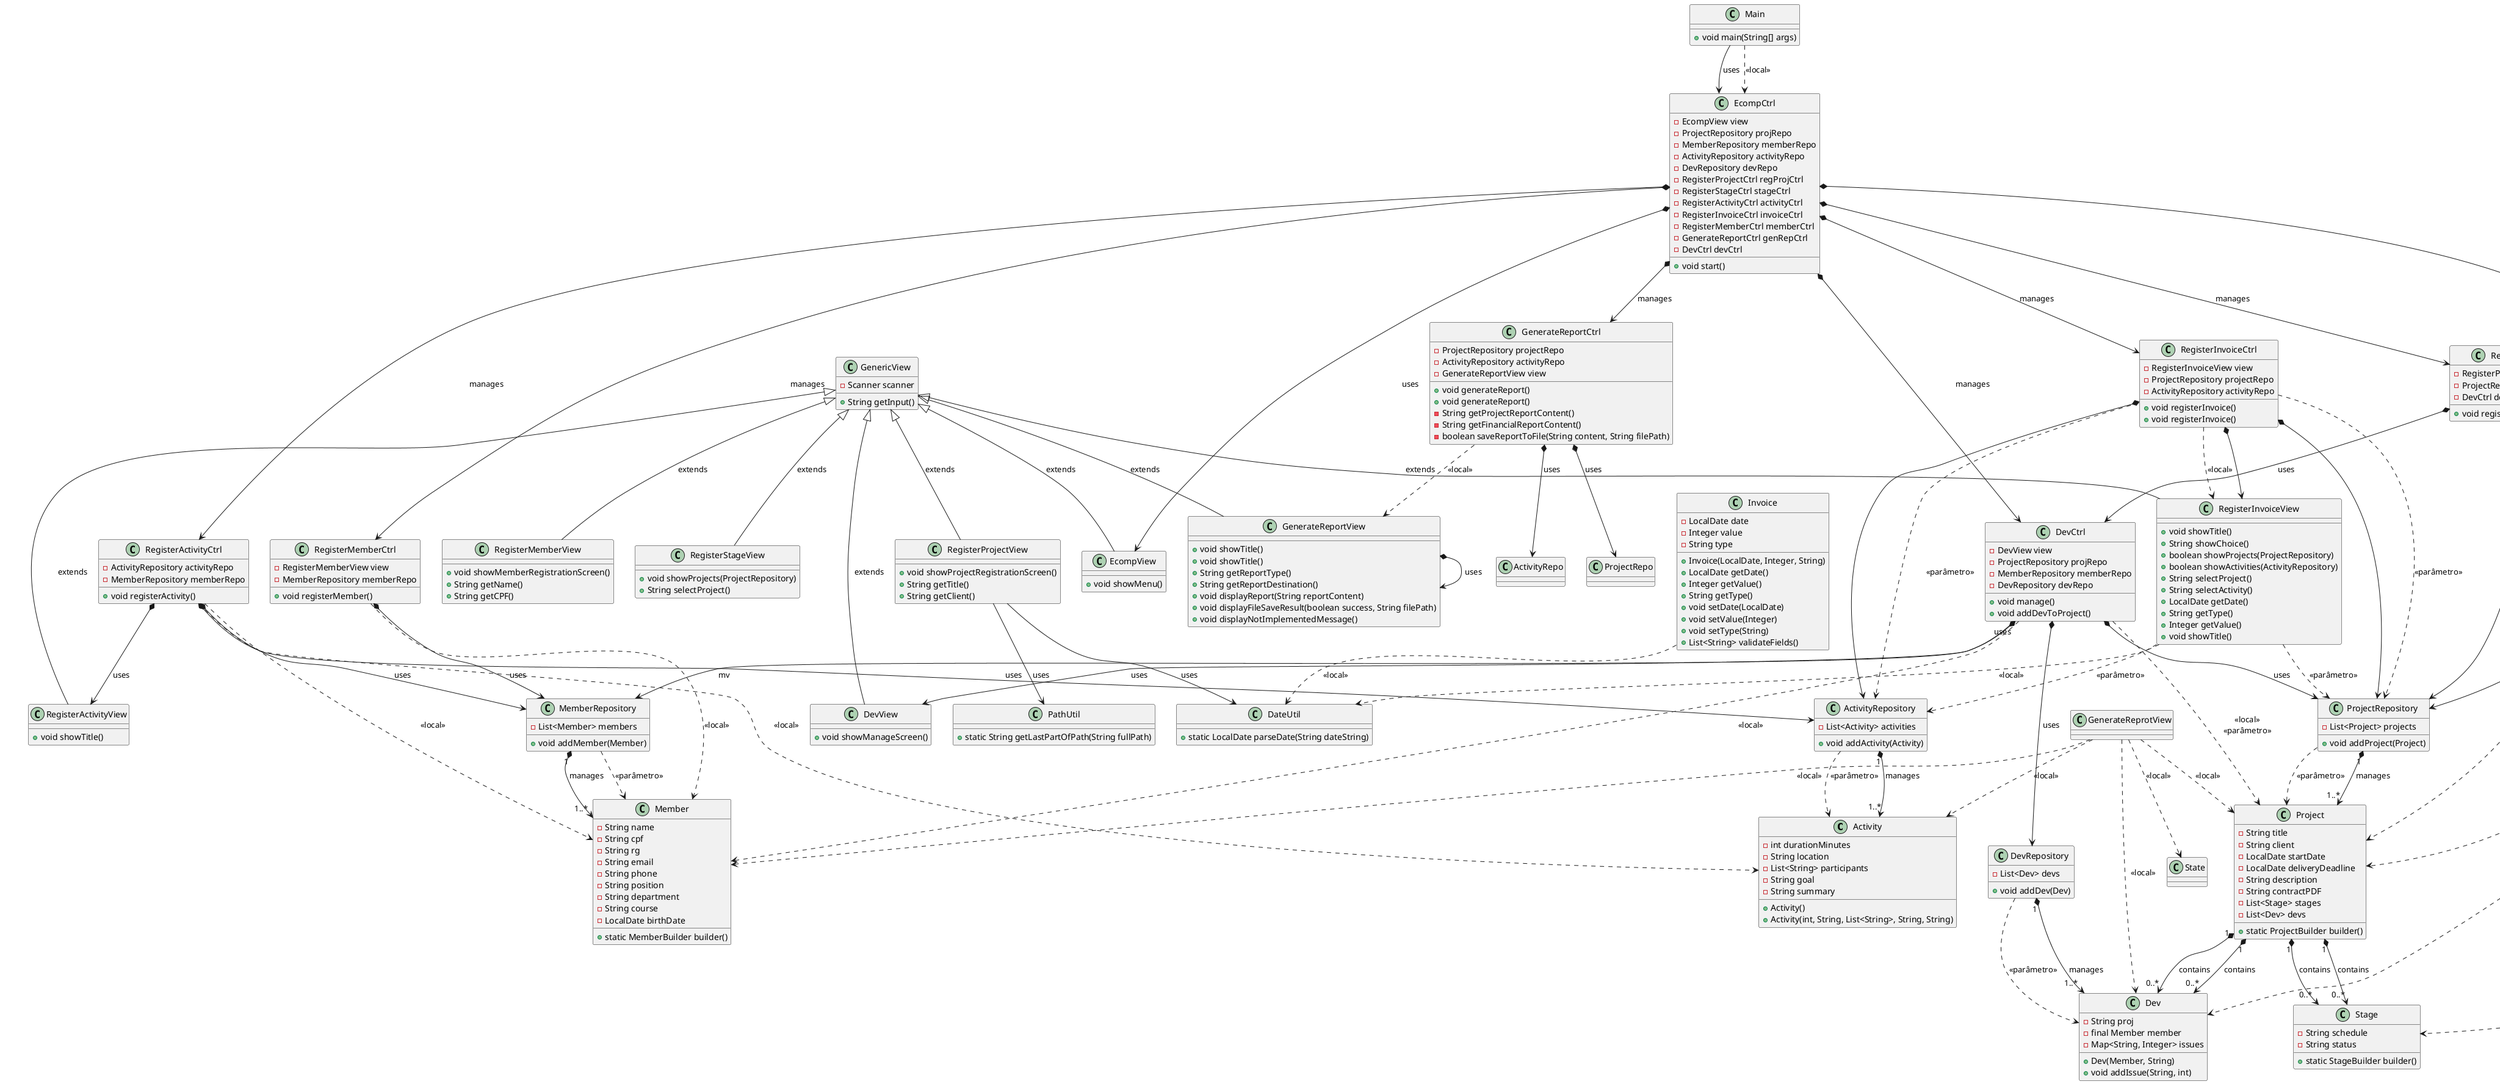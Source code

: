 @startuml
class Activity {
    - int durationMinutes
    - String location
    - List<String> participants
    - String goal
    - String summary
    + Activity()
    + Activity(int, String, List<String>, String, String)
}

class Dev {
    - String proj
    - final Member member
    - Map<String, Integer> issues
    + Dev(Member, String)
    + void addIssue(String, int)
}

class Member {
    - String name
    - String cpf
    - String rg
    - String email
    - String phone
    - String position
    - String department
    - String course
    - LocalDate birthDate
    + static MemberBuilder builder()
}

class Project {
    - String title
    - String client
    - LocalDate startDate
    - LocalDate deliveryDeadline
    - String description
    - String contractPDF
    - List<Stage> stages
    - List<Dev> devs
    + static ProjectBuilder builder()
}

class Stage {
    - String schedule
    - String status
    + static StageBuilder builder()
}

class ActivityRepository {
    - List<Activity> activities
    + void addActivity(Activity)
}

class DevRepository {
    - List<Dev> devs
    + void addDev(Dev)
}

class MemberRepository {
    - List<Member> members
    + void addMember(Member)
}

class ProjectRepository {
    - List<Project> projects
    + void addProject(Project)
}

class GenericView {
    - Scanner scanner
    + String getInput()
}

class DevView {
    + void showManageScreen()
}
class EcompView {
    + void showMenu()
}

class RegisterActivityView {
    + void showTitle()
}

class GenerateReportView {
    + void showTitle()
}

class RegisterInvoiceView {
    + void showTitle()
}

class RegisterMemberView {
    + void showMemberRegistrationScreen()
    + String getName()
    + String getCPF()
}

class RegisterProjectView {
    + void showProjectRegistrationScreen()
    + String getTitle()
    + String getClient()
}

class RegisterStageView {
    + void showProjects(ProjectRepository)
    + String selectProject()
}

class DevCtrl {
    - DevView view
    - ProjectRepository projRepo
    - MemberRepository memberRepo
    - DevRepository devRepo
    + void manage()
    + void addDevToProject()
}

class EcompCtrl {
    - EcompView view
    - ProjectRepository projRepo
    - MemberRepository memberRepo
    - ActivityRepository activityRepo
    - DevRepository devRepo
    - RegisterProjectCtrl regProjCtrl
    - RegisterStageCtrl stageCtrl
    - RegisterActivityCtrl activityCtrl
    - RegisterInvoiceCtrl invoiceCtrl
    - RegisterMemberCtrl memberCtrl
    - GenerateReportCtrl genRepCtrl
    - DevCtrl devCtrl
    + void start()
}

class GenerateReportCtrl {
    + void generateReport()
}

class RegisterActivityCtrl {
    - ActivityRepository activityRepo
    - MemberRepository memberRepo
    + void registerActivity()
}

class RegisterInvoiceCtrl {
    + void registerInvoice()
}

class RegisterMemberCtrl {
    - RegisterMemberView view
    - MemberRepository memberRepo
    + void registerMember()
}

class RegisterProjectCtrl {
    - RegisterProjectView view
    - ProjectRepository projectRepo
    - DevCtrl devCtrl
    + void registerProject()
}

class RegisterStageCtrl {
    - RegisterStageView view
    - ProjectRepository projectRepo
    + void registerStage()
}

class Main {
    + void main(String[] args)
}

class GenerateReportCtrl {
    - ProjectRepository projectRepo
    - ActivityRepository activityRepo
    - GenerateReportView view
    + void generateReport()
    - String getProjectReportContent()
    - String getFinancialReportContent()
    - boolean saveReportToFile(String content, String filePath)
}

class RegisterInvoiceCtrl {
    - RegisterInvoiceView view
    - ProjectRepository projectRepo
    - ActivityRepository activityRepo
    + void registerInvoice()
}

class GenerateReportView {
    + void showTitle()
    + String getReportType()
    + String getReportDestination()
    + void displayReport(String reportContent)
    + void displayFileSaveResult(boolean success, String filePath)
    + void displayNotImplementedMessage()
}

class RegisterInvoiceView {
    + String showChoice()
    + boolean showProjects(ProjectRepository)
    + boolean showActivities(ActivityRepository)
    + String selectProject()
    + String selectActivity()
    + LocalDate getDate()
    + String getType()
    + Integer getValue()
    + void showTitle()
}

class Invoice {
    - LocalDate date
    - Integer value
    - String type
    + Invoice(LocalDate, Integer, String)
    + LocalDate getDate()
    + Integer getValue()
    + String getType()
    + void setDate(LocalDate)
    + void setValue(Integer)
    + void setType(String)
    + List<String> validateFields()
}

class DateUtil {
    + static LocalDate parseDate(String dateString)
}

class PathUtil {
    + static String getLastPartOfPath(String fullPath)
}

' Existing Relationships
Main --> EcompCtrl : "uses"
Main ..> EcompCtrl : <<local>>

RegisterInvoiceCtrl ..> RegisterInvoiceView : <<local>>
RegisterInvoiceCtrl ..> ProjectRepository : <<parâmetro>>
RegisterInvoiceCtrl ..> ActivityRepository : <<parâmetro>>

GenerateReportCtrl ..> GenerateReportView : <<local>>

RegisterInvoiceView ..> ProjectRepository : <<parâmetro>>
RegisterInvoiceView ..> ActivityRepository : <<parâmetro>>
RegisterInvoiceView ..> DateUtil : <<local>>

Invoice ..> DateUtil : <<local>>

Project "1" *--> "0..*" Stage : "contains"
Project "1" *--> "0..*" Dev : "contains"

ActivityRepository "1" *--> "1..*" Activity : "manages"
DevRepository "1" *--> "1..*" Dev : "manages"
MemberRepository "1" *--> "1..*" Member : "manages"
ProjectRepository "1" *--> "1..*" Project : "manages"

GenericView <|-- DevView : "extends"
GenericView <|-- EcompView : "extends"
GenericView <|-- RegisterActivityView : "extends"
GenericView <|-- GenerateReportView : "extends"
GenericView <|-- RegisterInvoiceView : "extends"
GenericView <|-- RegisterMemberView : "extends"
GenericView <|-- RegisterProjectView : "extends"
GenericView <|-- RegisterStageView : "extends"

RegisterProjectView --> DateUtil : "uses"
RegisterProjectView --> PathUtil : "uses"

EcompCtrl *--> RegisterProjectCtrl : "manages"
EcompCtrl *--> RegisterStageCtrl : "manages"
EcompCtrl *--> RegisterActivityCtrl : "manages"
EcompCtrl *--> RegisterInvoiceCtrl : "manages"
EcompCtrl *--> RegisterMemberCtrl : "manages"
EcompCtrl *--> GenerateReportCtrl : "manages"
EcompCtrl *--> DevCtrl : "manages"
EcompCtrl *--> EcompView : "uses"

DevCtrl *--> DevRepository : "uses"
DevCtrl *--> ProjectRepository : "uses"
DevCtrl *--> MemberRepository : "uses"mv 
DevCtrl *--> DevView : "uses"

RegisterActivityCtrl *--> ActivityRepository : "uses"
RegisterActivityCtrl *--> MemberRepository : "uses"
RegisterActivityCtrl *--> RegisterActivityView : "uses"

RegisterMemberCtrl *--> MemberRepository : "uses"

RegisterProjectCtrl *--> ProjectRepository : "uses"
RegisterProjectCtrl *--> DevCtrl : "uses"

RegisterStageCtrl *--> ProjectRepository : "uses"

Project "1" *--> "0..*" Stage : "contains"
Project "1" *--> "0..*" Dev : "contains"

DevCtrl ..> Project : "<<local>>\n<<parâmetro>>"
DevCtrl ..> Member : "<<local>>"

RegisterProjectCtrl ..> Project : "<<local>>"
RegisterProjectCtrl ..> Dev : "<<local>>"

RegisterStageCtrl ..> Project : "<<local>>"
RegisterStageCtrl ..> Stage : "<<local>>"

RegisterActivityCtrl ..> Activity : "<<local>>"
RegisterActivityCtrl ..> Member: "<<local>>"

RegisterMemberCtrl ..> Member : "<<local>>"
MemberRepository ..> Member : "<<parâmetro>>"
DevRepository ..> Dev : "<<parâmetro>>"
ProjectRepository ..> Project : "<<parâmetro>>"
ActivityRepository ..> Activity : "<<parâmetro>>"

RegisterInvoiceCtrl *--> RegisterInvoiceView
RegisterInvoiceCtrl *--> ProjectRepository
RegisterInvoiceCtrl *--> ActivityRepository

GenerateReportCtrl *--> ProjectRepo : "uses"
GenerateReportCtrl *--> ActivityRepo : "uses"
GenerateReportView *--> GenerateReportView : "uses"

GenerateReprotView ..> State : "<<local>>"
GenerateReprotView ..> Activity : "<<local>>"
GenerateReprotView ..> Project : "<<local>>"
GenerateReprotView ..> Dev : "<<local>>"
GenerateReprotView ..> Member : "<<local>>"

@enduml

